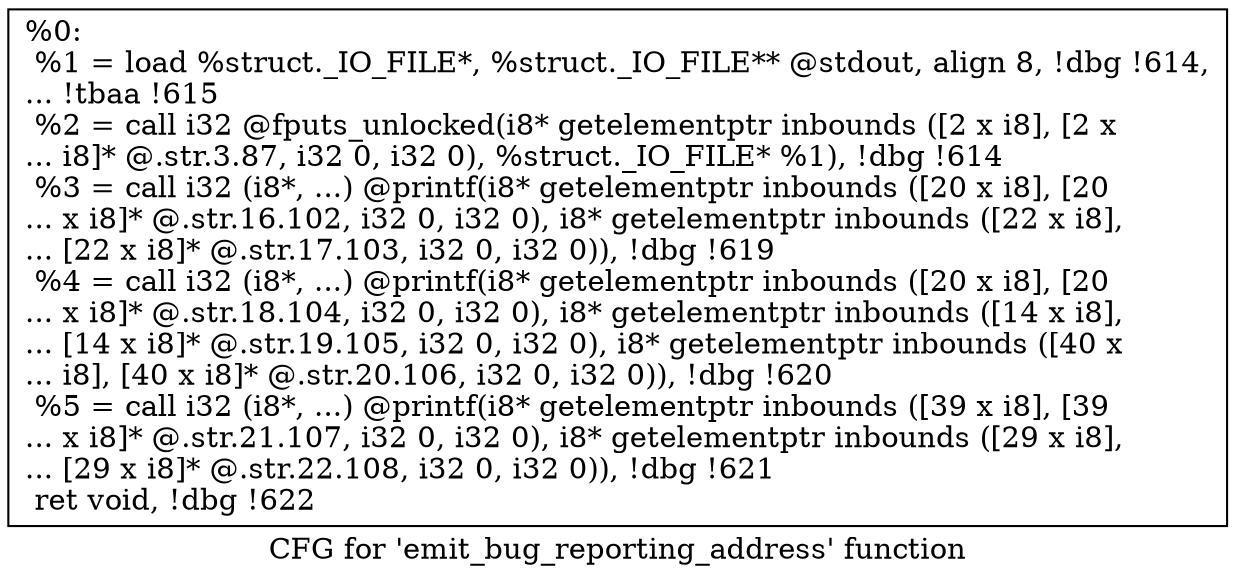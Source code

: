 digraph "CFG for 'emit_bug_reporting_address' function" {
	label="CFG for 'emit_bug_reporting_address' function";

	Node0x1484a50 [shape=record,label="{%0:\l  %1 = load %struct._IO_FILE*, %struct._IO_FILE** @stdout, align 8, !dbg !614,\l... !tbaa !615\l  %2 = call i32 @fputs_unlocked(i8* getelementptr inbounds ([2 x i8], [2 x\l... i8]* @.str.3.87, i32 0, i32 0), %struct._IO_FILE* %1), !dbg !614\l  %3 = call i32 (i8*, ...) @printf(i8* getelementptr inbounds ([20 x i8], [20\l... x i8]* @.str.16.102, i32 0, i32 0), i8* getelementptr inbounds ([22 x i8],\l... [22 x i8]* @.str.17.103, i32 0, i32 0)), !dbg !619\l  %4 = call i32 (i8*, ...) @printf(i8* getelementptr inbounds ([20 x i8], [20\l... x i8]* @.str.18.104, i32 0, i32 0), i8* getelementptr inbounds ([14 x i8],\l... [14 x i8]* @.str.19.105, i32 0, i32 0), i8* getelementptr inbounds ([40 x\l... i8], [40 x i8]* @.str.20.106, i32 0, i32 0)), !dbg !620\l  %5 = call i32 (i8*, ...) @printf(i8* getelementptr inbounds ([39 x i8], [39\l... x i8]* @.str.21.107, i32 0, i32 0), i8* getelementptr inbounds ([29 x i8],\l... [29 x i8]* @.str.22.108, i32 0, i32 0)), !dbg !621\l  ret void, !dbg !622\l}"];
}
